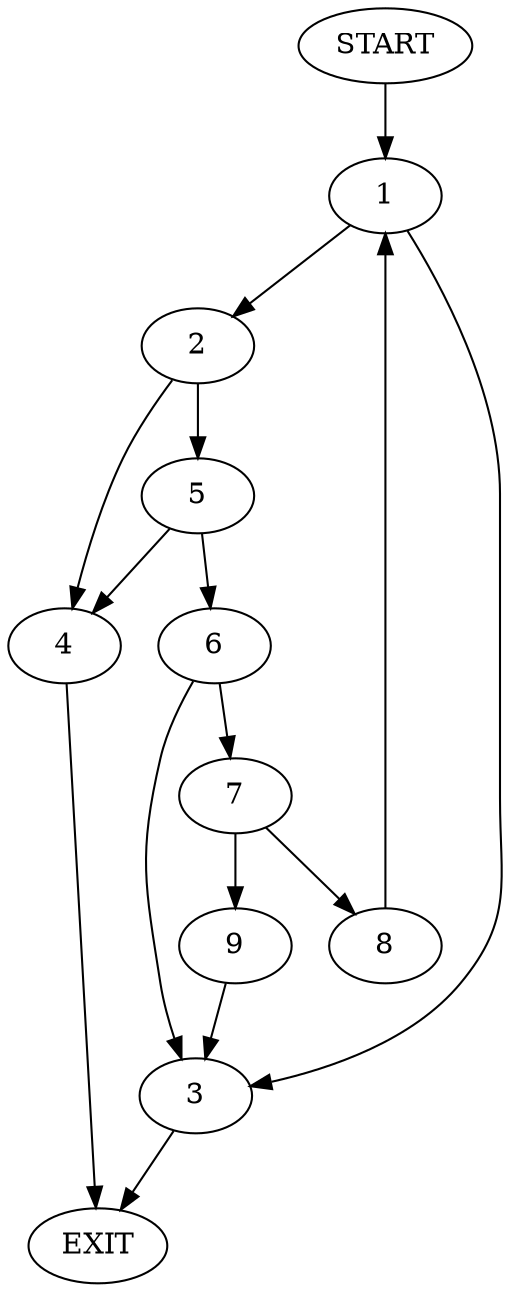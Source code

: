 digraph {
0 [label="START"]
10 [label="EXIT"]
0 -> 1
1 -> 2
1 -> 3
2 -> 4
2 -> 5
3 -> 10
4 -> 10
5 -> 4
5 -> 6
6 -> 7
6 -> 3
7 -> 8
7 -> 9
9 -> 3
8 -> 1
}
